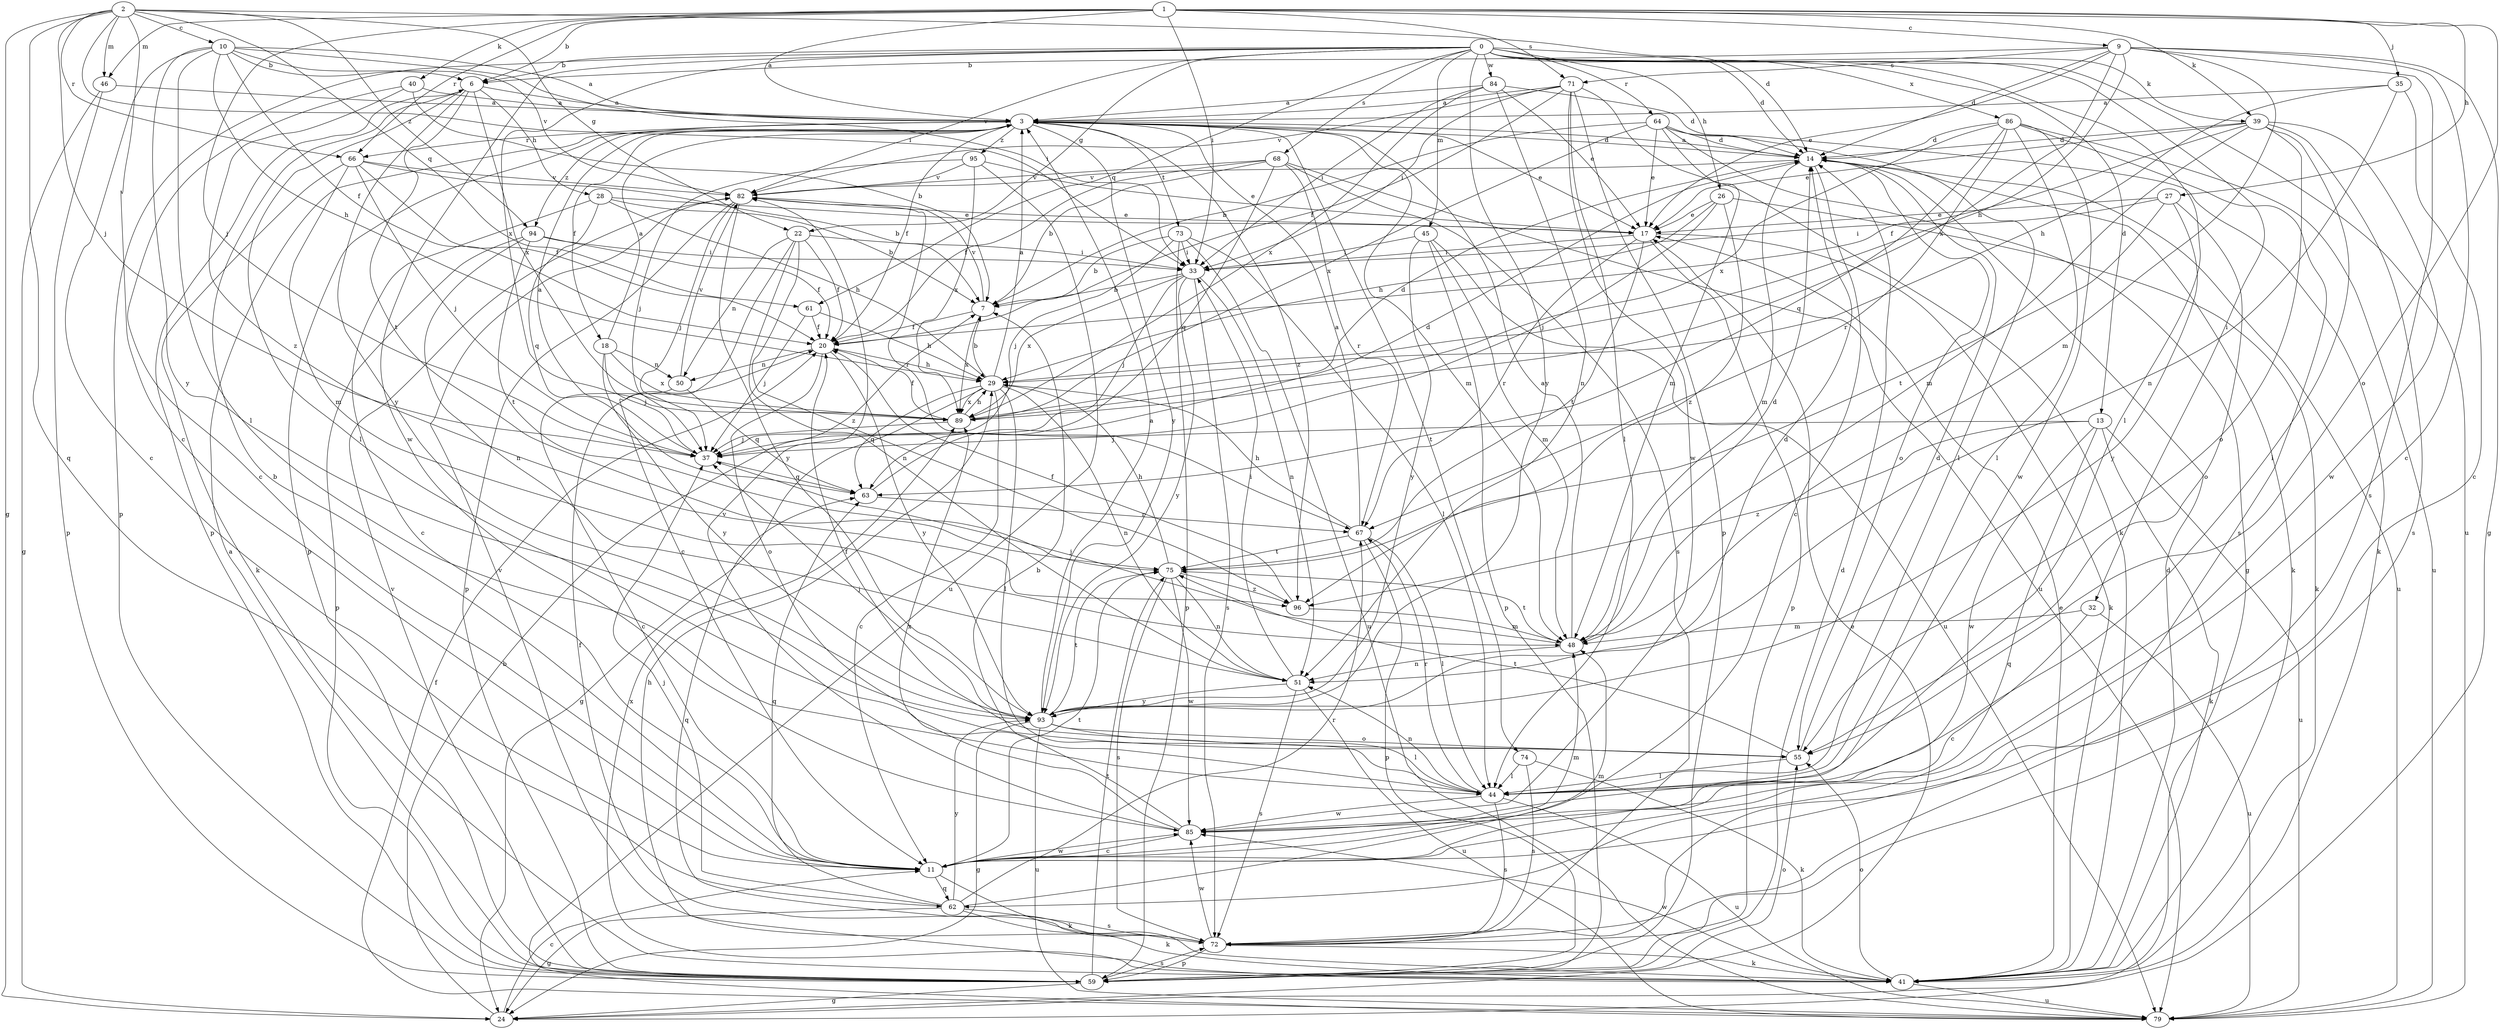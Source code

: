 strict digraph  {
0;
1;
2;
3;
6;
7;
9;
10;
11;
13;
14;
17;
18;
20;
22;
24;
26;
27;
28;
29;
32;
33;
35;
37;
39;
40;
41;
44;
45;
46;
48;
50;
51;
55;
59;
61;
62;
63;
64;
66;
67;
68;
71;
72;
73;
74;
75;
79;
82;
84;
85;
86;
89;
93;
94;
95;
96;
0 -> 6  [label=b];
0 -> 13  [label=d];
0 -> 14  [label=d];
0 -> 22  [label=g];
0 -> 26  [label=h];
0 -> 32  [label=i];
0 -> 39  [label=k];
0 -> 44  [label=l];
0 -> 45  [label=m];
0 -> 59  [label=p];
0 -> 61  [label=q];
0 -> 64  [label=r];
0 -> 68  [label=s];
0 -> 79  [label=u];
0 -> 82  [label=v];
0 -> 84  [label=w];
0 -> 85  [label=w];
0 -> 86  [label=x];
0 -> 89  [label=x];
0 -> 93  [label=y];
1 -> 3  [label=a];
1 -> 6  [label=b];
1 -> 9  [label=c];
1 -> 27  [label=h];
1 -> 33  [label=i];
1 -> 35  [label=j];
1 -> 37  [label=j];
1 -> 39  [label=k];
1 -> 40  [label=k];
1 -> 46  [label=m];
1 -> 55  [label=o];
1 -> 66  [label=r];
1 -> 71  [label=s];
2 -> 10  [label=c];
2 -> 11  [label=c];
2 -> 14  [label=d];
2 -> 22  [label=g];
2 -> 24  [label=g];
2 -> 33  [label=i];
2 -> 37  [label=j];
2 -> 46  [label=m];
2 -> 61  [label=q];
2 -> 62  [label=q];
2 -> 66  [label=r];
2 -> 94  [label=z];
3 -> 14  [label=d];
3 -> 17  [label=e];
3 -> 18  [label=f];
3 -> 20  [label=f];
3 -> 48  [label=m];
3 -> 59  [label=p];
3 -> 66  [label=r];
3 -> 73  [label=t];
3 -> 74  [label=t];
3 -> 93  [label=y];
3 -> 94  [label=z];
3 -> 95  [label=z];
3 -> 96  [label=z];
6 -> 3  [label=a];
6 -> 28  [label=h];
6 -> 44  [label=l];
6 -> 59  [label=p];
6 -> 75  [label=t];
6 -> 89  [label=x];
6 -> 93  [label=y];
7 -> 20  [label=f];
7 -> 82  [label=v];
7 -> 89  [label=x];
9 -> 6  [label=b];
9 -> 11  [label=c];
9 -> 14  [label=d];
9 -> 17  [label=e];
9 -> 24  [label=g];
9 -> 29  [label=h];
9 -> 48  [label=m];
9 -> 71  [label=s];
9 -> 72  [label=s];
9 -> 89  [label=x];
10 -> 3  [label=a];
10 -> 6  [label=b];
10 -> 11  [label=c];
10 -> 20  [label=f];
10 -> 29  [label=h];
10 -> 33  [label=i];
10 -> 44  [label=l];
10 -> 82  [label=v];
10 -> 93  [label=y];
11 -> 6  [label=b];
11 -> 41  [label=k];
11 -> 48  [label=m];
11 -> 62  [label=q];
11 -> 75  [label=t];
11 -> 85  [label=w];
13 -> 37  [label=j];
13 -> 41  [label=k];
13 -> 62  [label=q];
13 -> 79  [label=u];
13 -> 85  [label=w];
13 -> 96  [label=z];
14 -> 3  [label=a];
14 -> 11  [label=c];
14 -> 41  [label=k];
14 -> 48  [label=m];
14 -> 55  [label=o];
14 -> 79  [label=u];
14 -> 82  [label=v];
17 -> 33  [label=i];
17 -> 41  [label=k];
17 -> 59  [label=p];
17 -> 67  [label=r];
17 -> 75  [label=t];
18 -> 3  [label=a];
18 -> 37  [label=j];
18 -> 50  [label=n];
18 -> 89  [label=x];
18 -> 93  [label=y];
20 -> 29  [label=h];
20 -> 50  [label=n];
20 -> 55  [label=o];
20 -> 93  [label=y];
22 -> 11  [label=c];
22 -> 20  [label=f];
22 -> 33  [label=i];
22 -> 50  [label=n];
22 -> 51  [label=n];
22 -> 96  [label=z];
24 -> 7  [label=b];
24 -> 11  [label=c];
24 -> 17  [label=e];
26 -> 17  [label=e];
26 -> 29  [label=h];
26 -> 37  [label=j];
26 -> 41  [label=k];
26 -> 96  [label=z];
27 -> 17  [label=e];
27 -> 33  [label=i];
27 -> 55  [label=o];
27 -> 75  [label=t];
27 -> 93  [label=y];
28 -> 7  [label=b];
28 -> 11  [label=c];
28 -> 17  [label=e];
28 -> 29  [label=h];
28 -> 63  [label=q];
29 -> 3  [label=a];
29 -> 7  [label=b];
29 -> 11  [label=c];
29 -> 24  [label=g];
29 -> 44  [label=l];
29 -> 51  [label=n];
29 -> 63  [label=q];
29 -> 89  [label=x];
32 -> 11  [label=c];
32 -> 48  [label=m];
32 -> 79  [label=u];
33 -> 7  [label=b];
33 -> 37  [label=j];
33 -> 51  [label=n];
33 -> 72  [label=s];
33 -> 89  [label=x];
33 -> 93  [label=y];
35 -> 3  [label=a];
35 -> 11  [label=c];
35 -> 29  [label=h];
35 -> 51  [label=n];
37 -> 3  [label=a];
37 -> 63  [label=q];
39 -> 14  [label=d];
39 -> 17  [label=e];
39 -> 20  [label=f];
39 -> 44  [label=l];
39 -> 48  [label=m];
39 -> 55  [label=o];
39 -> 72  [label=s];
39 -> 85  [label=w];
40 -> 3  [label=a];
40 -> 7  [label=b];
40 -> 11  [label=c];
40 -> 96  [label=z];
41 -> 14  [label=d];
41 -> 17  [label=e];
41 -> 29  [label=h];
41 -> 55  [label=o];
41 -> 79  [label=u];
41 -> 85  [label=w];
41 -> 89  [label=x];
44 -> 51  [label=n];
44 -> 67  [label=r];
44 -> 72  [label=s];
44 -> 79  [label=u];
44 -> 85  [label=w];
45 -> 33  [label=i];
45 -> 48  [label=m];
45 -> 59  [label=p];
45 -> 79  [label=u];
45 -> 93  [label=y];
46 -> 3  [label=a];
46 -> 24  [label=g];
46 -> 59  [label=p];
48 -> 3  [label=a];
48 -> 14  [label=d];
48 -> 37  [label=j];
48 -> 51  [label=n];
48 -> 75  [label=t];
50 -> 11  [label=c];
50 -> 63  [label=q];
50 -> 82  [label=v];
51 -> 33  [label=i];
51 -> 72  [label=s];
51 -> 79  [label=u];
51 -> 93  [label=y];
55 -> 14  [label=d];
55 -> 20  [label=f];
55 -> 44  [label=l];
55 -> 75  [label=t];
59 -> 3  [label=a];
59 -> 14  [label=d];
59 -> 24  [label=g];
59 -> 55  [label=o];
59 -> 72  [label=s];
59 -> 75  [label=t];
59 -> 82  [label=v];
61 -> 20  [label=f];
61 -> 29  [label=h];
61 -> 37  [label=j];
62 -> 24  [label=g];
62 -> 37  [label=j];
62 -> 41  [label=k];
62 -> 48  [label=m];
62 -> 63  [label=q];
62 -> 67  [label=r];
62 -> 72  [label=s];
62 -> 93  [label=y];
63 -> 14  [label=d];
63 -> 67  [label=r];
64 -> 7  [label=b];
64 -> 14  [label=d];
64 -> 17  [label=e];
64 -> 24  [label=g];
64 -> 41  [label=k];
64 -> 44  [label=l];
64 -> 48  [label=m];
64 -> 89  [label=x];
66 -> 7  [label=b];
66 -> 20  [label=f];
66 -> 37  [label=j];
66 -> 41  [label=k];
66 -> 48  [label=m];
66 -> 82  [label=v];
67 -> 3  [label=a];
67 -> 29  [label=h];
67 -> 44  [label=l];
67 -> 59  [label=p];
67 -> 75  [label=t];
68 -> 7  [label=b];
68 -> 20  [label=f];
68 -> 63  [label=q];
68 -> 67  [label=r];
68 -> 72  [label=s];
68 -> 79  [label=u];
68 -> 82  [label=v];
71 -> 3  [label=a];
71 -> 20  [label=f];
71 -> 33  [label=i];
71 -> 41  [label=k];
71 -> 44  [label=l];
71 -> 59  [label=p];
71 -> 82  [label=v];
71 -> 85  [label=w];
72 -> 20  [label=f];
72 -> 41  [label=k];
72 -> 59  [label=p];
72 -> 63  [label=q];
72 -> 82  [label=v];
72 -> 85  [label=w];
73 -> 7  [label=b];
73 -> 33  [label=i];
73 -> 37  [label=j];
73 -> 44  [label=l];
73 -> 59  [label=p];
73 -> 79  [label=u];
74 -> 41  [label=k];
74 -> 44  [label=l];
74 -> 72  [label=s];
75 -> 29  [label=h];
75 -> 51  [label=n];
75 -> 72  [label=s];
75 -> 85  [label=w];
75 -> 96  [label=z];
79 -> 20  [label=f];
82 -> 17  [label=e];
82 -> 37  [label=j];
82 -> 59  [label=p];
82 -> 67  [label=r];
82 -> 93  [label=y];
84 -> 3  [label=a];
84 -> 14  [label=d];
84 -> 17  [label=e];
84 -> 33  [label=i];
84 -> 51  [label=n];
84 -> 89  [label=x];
85 -> 7  [label=b];
85 -> 11  [label=c];
85 -> 82  [label=v];
85 -> 89  [label=x];
86 -> 14  [label=d];
86 -> 44  [label=l];
86 -> 63  [label=q];
86 -> 67  [label=r];
86 -> 72  [label=s];
86 -> 79  [label=u];
86 -> 85  [label=w];
86 -> 89  [label=x];
89 -> 14  [label=d];
89 -> 20  [label=f];
89 -> 29  [label=h];
89 -> 37  [label=j];
93 -> 3  [label=a];
93 -> 14  [label=d];
93 -> 24  [label=g];
93 -> 37  [label=j];
93 -> 44  [label=l];
93 -> 55  [label=o];
93 -> 75  [label=t];
93 -> 79  [label=u];
94 -> 20  [label=f];
94 -> 33  [label=i];
94 -> 51  [label=n];
94 -> 59  [label=p];
94 -> 75  [label=t];
95 -> 17  [label=e];
95 -> 37  [label=j];
95 -> 79  [label=u];
95 -> 82  [label=v];
95 -> 89  [label=x];
96 -> 20  [label=f];
96 -> 48  [label=m];
}

